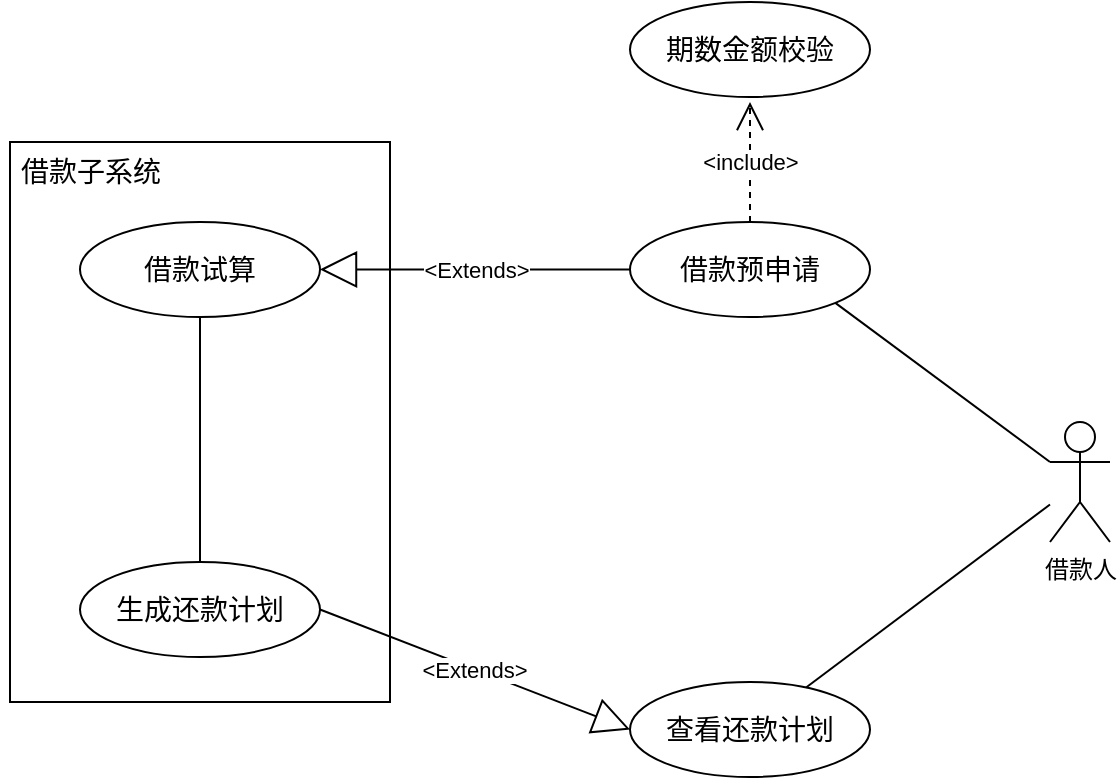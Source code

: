 <mxfile version="21.6.2" type="github">
  <diagram name="第 1 页" id="OdofhoJKY7bxzw-8I2n-">
    <mxGraphModel dx="1166" dy="775" grid="1" gridSize="10" guides="1" tooltips="1" connect="1" arrows="1" fold="1" page="1" pageScale="1" pageWidth="827" pageHeight="1169" math="0" shadow="0">
      <root>
        <mxCell id="0" />
        <mxCell id="1" parent="0" />
        <mxCell id="LdTwp_9h6et6fHKoMwCf-1" value="" style="html=1;whiteSpace=wrap;" vertex="1" parent="1">
          <mxGeometry x="110" y="230" width="190" height="280" as="geometry" />
        </mxCell>
        <mxCell id="LdTwp_9h6et6fHKoMwCf-3" value="&lt;font style=&quot;font-size: 14px;&quot;&gt;借款子系统&lt;/font&gt;" style="text;html=1;align=center;verticalAlign=middle;resizable=0;points=[];autosize=1;strokeColor=none;fillColor=none;" vertex="1" parent="1">
          <mxGeometry x="105" y="230" width="90" height="30" as="geometry" />
        </mxCell>
        <mxCell id="LdTwp_9h6et6fHKoMwCf-7" style="edgeStyle=orthogonalEdgeStyle;rounded=0;orthogonalLoop=1;jettySize=auto;html=1;entryX=0.5;entryY=0;entryDx=0;entryDy=0;endArrow=none;endFill=0;" edge="1" parent="1" source="LdTwp_9h6et6fHKoMwCf-4" target="LdTwp_9h6et6fHKoMwCf-5">
          <mxGeometry relative="1" as="geometry" />
        </mxCell>
        <mxCell id="LdTwp_9h6et6fHKoMwCf-4" value="&lt;span style=&quot;font-size: 14px;&quot;&gt;借款试算&lt;/span&gt;" style="ellipse;whiteSpace=wrap;html=1;" vertex="1" parent="1">
          <mxGeometry x="145" y="270" width="120" height="47.5" as="geometry" />
        </mxCell>
        <mxCell id="LdTwp_9h6et6fHKoMwCf-5" value="&lt;span style=&quot;font-size: 14px;&quot;&gt;生成还款计划&lt;/span&gt;" style="ellipse;whiteSpace=wrap;html=1;" vertex="1" parent="1">
          <mxGeometry x="145" y="440" width="120" height="47.5" as="geometry" />
        </mxCell>
        <mxCell id="LdTwp_9h6et6fHKoMwCf-10" value="&lt;span style=&quot;font-size: 14px;&quot;&gt;查看还款计划&lt;/span&gt;" style="ellipse;whiteSpace=wrap;html=1;" vertex="1" parent="1">
          <mxGeometry x="420" y="500" width="120" height="47.5" as="geometry" />
        </mxCell>
        <mxCell id="LdTwp_9h6et6fHKoMwCf-12" style="rounded=0;orthogonalLoop=1;jettySize=auto;html=1;endArrow=none;endFill=0;" edge="1" parent="1" source="LdTwp_9h6et6fHKoMwCf-11" target="LdTwp_9h6et6fHKoMwCf-10">
          <mxGeometry relative="1" as="geometry" />
        </mxCell>
        <mxCell id="LdTwp_9h6et6fHKoMwCf-14" style="rounded=0;orthogonalLoop=1;jettySize=auto;html=1;entryX=1;entryY=1;entryDx=0;entryDy=0;exitX=0;exitY=0.333;exitDx=0;exitDy=0;exitPerimeter=0;endArrow=none;endFill=0;" edge="1" parent="1" source="LdTwp_9h6et6fHKoMwCf-11" target="LdTwp_9h6et6fHKoMwCf-13">
          <mxGeometry relative="1" as="geometry" />
        </mxCell>
        <mxCell id="LdTwp_9h6et6fHKoMwCf-11" value="借款人" style="shape=umlActor;verticalLabelPosition=bottom;verticalAlign=top;html=1;" vertex="1" parent="1">
          <mxGeometry x="630" y="370" width="30" height="60" as="geometry" />
        </mxCell>
        <mxCell id="LdTwp_9h6et6fHKoMwCf-13" value="&lt;span style=&quot;font-size: 14px;&quot;&gt;借款预申请&lt;/span&gt;" style="ellipse;whiteSpace=wrap;html=1;" vertex="1" parent="1">
          <mxGeometry x="420" y="270" width="120" height="47.5" as="geometry" />
        </mxCell>
        <mxCell id="LdTwp_9h6et6fHKoMwCf-16" value="&amp;lt;Extends&amp;gt;" style="endArrow=block;endSize=16;endFill=0;html=1;rounded=0;entryX=1;entryY=0.5;entryDx=0;entryDy=0;exitX=0;exitY=0.5;exitDx=0;exitDy=0;" edge="1" parent="1" source="LdTwp_9h6et6fHKoMwCf-13" target="LdTwp_9h6et6fHKoMwCf-4">
          <mxGeometry width="160" relative="1" as="geometry">
            <mxPoint x="260" y="260" as="sourcePoint" />
            <mxPoint x="420" y="260" as="targetPoint" />
          </mxGeometry>
        </mxCell>
        <mxCell id="LdTwp_9h6et6fHKoMwCf-17" value="&amp;lt;include&amp;gt;" style="endArrow=open;endSize=12;dashed=1;html=1;rounded=0;" edge="1" parent="1">
          <mxGeometry width="160" relative="1" as="geometry">
            <mxPoint x="480" y="270" as="sourcePoint" />
            <mxPoint x="480" y="210" as="targetPoint" />
          </mxGeometry>
        </mxCell>
        <mxCell id="LdTwp_9h6et6fHKoMwCf-18" value="&lt;span style=&quot;font-size: 14px;&quot;&gt;期数金额校验&lt;/span&gt;" style="ellipse;whiteSpace=wrap;html=1;" vertex="1" parent="1">
          <mxGeometry x="420" y="160" width="120" height="47.5" as="geometry" />
        </mxCell>
        <mxCell id="LdTwp_9h6et6fHKoMwCf-20" value="&amp;lt;Extends&amp;gt;" style="endArrow=block;endSize=16;endFill=0;html=1;rounded=0;entryX=0;entryY=0.5;entryDx=0;entryDy=0;exitX=1;exitY=0.5;exitDx=0;exitDy=0;" edge="1" parent="1" source="LdTwp_9h6et6fHKoMwCf-5" target="LdTwp_9h6et6fHKoMwCf-10">
          <mxGeometry width="160" relative="1" as="geometry">
            <mxPoint x="230" y="500" as="sourcePoint" />
            <mxPoint x="390" y="500" as="targetPoint" />
          </mxGeometry>
        </mxCell>
      </root>
    </mxGraphModel>
  </diagram>
</mxfile>
